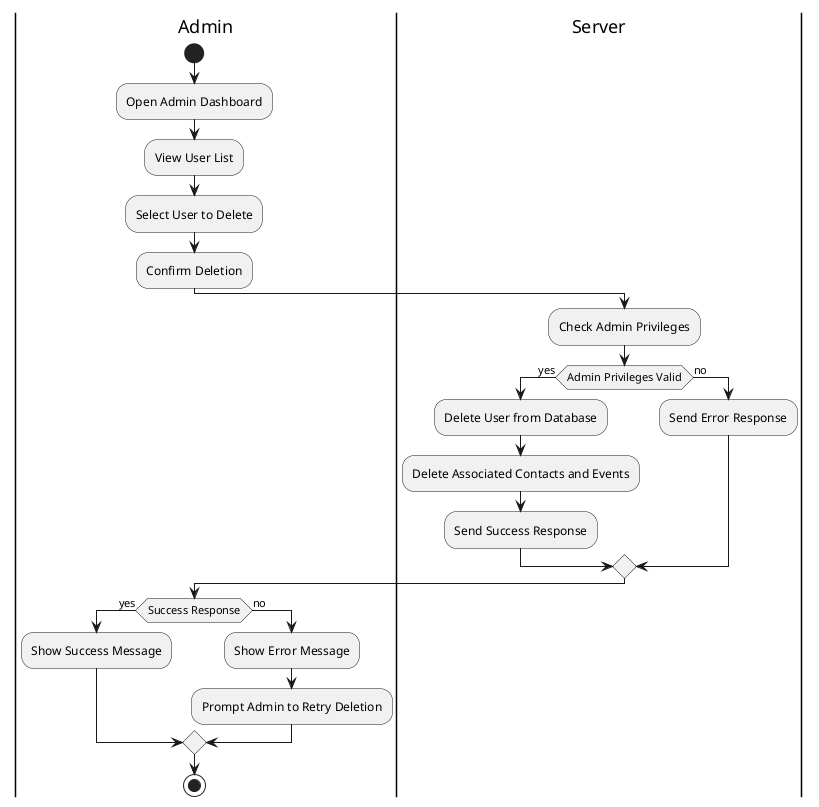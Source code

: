 @startuml
|Admin|
start
:Open Admin Dashboard;
:View User List;
:Select User to Delete;
:Confirm Deletion;

|Server|
:Check Admin Privileges;
if (Admin Privileges Valid) then (yes)
  :Delete User from Database;
  :Delete Associated Contacts and Events;
  :Send Success Response;
else (no)
  :Send Error Response;
endif

|Admin|
if (Success Response) then (yes)
  :Show Success Message;
else (no)
  :Show Error Message;
  :Prompt Admin to Retry Deletion;
endif
stop
@enduml
